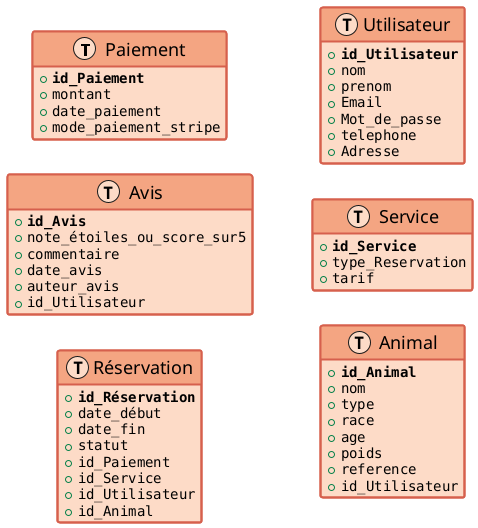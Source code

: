 ' Generated by Mocodo 4.2.12

@startuml "MCD"

!define Table(x) class "x" << (T,#fddbc7) >>
!define pk(x) <b>x</b>
hide methods
left to right direction
skinparam groupInheritance 2
skinparam lineThickness 2
skinparam lineColor #878787
skinparam backgroundColor #ffffff
skinparam classAttributeFontColor #000000
skinparam classAttributeFontName Monospaced
skinparam classAttributeFontSize 14
skinparam classBackgroundColor #fddbc7
skinparam classBorderColor #d6604d
skinparam classBorderThickness 2
skinparam classFontColor #000000
skinparam classFontName Arial
skinparam classFontSize 18
skinparam classHeaderBackgroundColor #f4a582

Table("Paiement") {
    {field} + pk(id_Paiement)
    {field} + montant
    {field} + date_paiement
    {field} + mode_paiement_stripe
}

Table("Avis") {
    {field} + pk(id_Avis)
    {field} + note_étoiles_ou_score_sur5
    {field} + commentaire
    {field} + date_avis
    {field} + auteur_avis
    {field} + id_Utilisateur
}

Table("Réservation") {
    {field} + pk(id_Réservation)
    {field} + date_début
    {field} + date_fin
    {field} + statut
    {field} + id_Paiement
    {field} + id_Service
    {field} + id_Utilisateur
    {field} + id_Animal
}

Table("Utilisateur") {
    {field} + pk(id_Utilisateur)
    {field} + nom
    {field} + prenom
    {field} + Email
    {field} + Mot_de_passe
    {field} + telephone
    {field} + Adresse
}

Table("Service") {
    {field} + pk(id_Service)
    {field} + type_Reservation
    {field} + tarif
}

Table("Animal") {
    {field} + pk(id_Animal)
    {field} + nom
    {field} + type
    {field} + race
    {field} + age
    {field} + poids
    {field} + reference
    {field} + id_Utilisateur
}

@enduml
